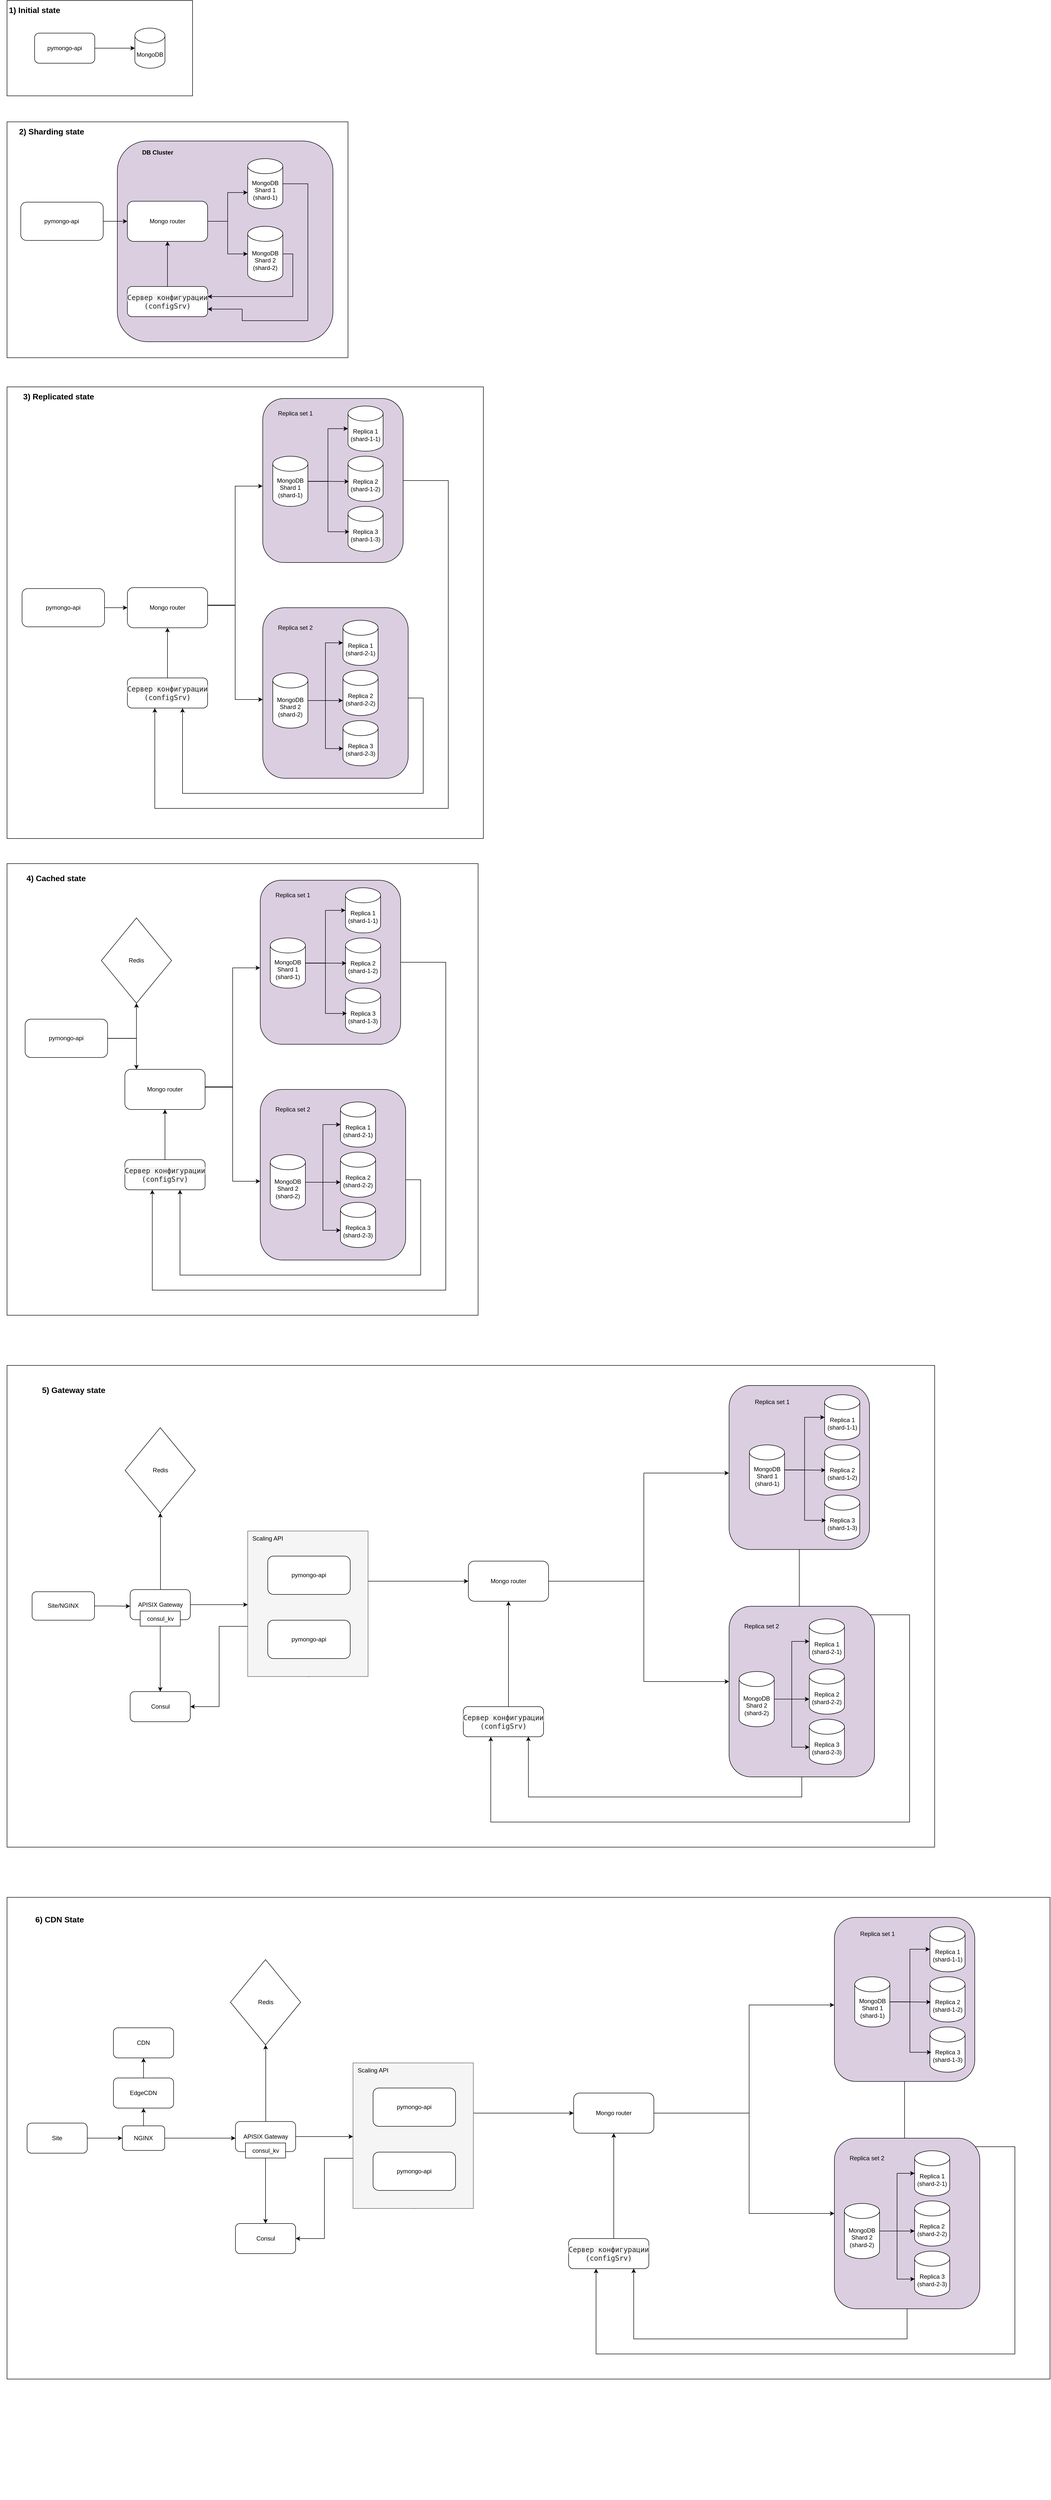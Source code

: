 <mxfile version="24.7.17">
  <diagram name="Page-1" id="-H_mtQnk-PTXWXPvYvuk">
    <mxGraphModel dx="13320" dy="5467" grid="1" gridSize="10" guides="1" tooltips="1" connect="1" arrows="1" fold="1" page="1" pageScale="1" pageWidth="6000" pageHeight="6000" math="0" shadow="0">
      <root>
        <mxCell id="0" />
        <mxCell id="1" parent="0" />
        <mxCell id="In0TQUfnQW2vXfxKNVC4-6" value="" style="rounded=0;whiteSpace=wrap;html=1;container=0;" vertex="1" parent="1">
          <mxGeometry y="770" width="950" height="900" as="geometry" />
        </mxCell>
        <mxCell id="In0TQUfnQW2vXfxKNVC4-40" value="" style="rounded=1;whiteSpace=wrap;html=1;fillColor=#DBCEE0;container=0;" vertex="1" parent="1">
          <mxGeometry x="510" y="1210" width="290" height="340" as="geometry" />
        </mxCell>
        <mxCell id="In0TQUfnQW2vXfxKNVC4-44" style="edgeStyle=orthogonalEdgeStyle;rounded=0;orthogonalLoop=1;jettySize=auto;html=1;entryX=0.342;entryY=1.002;entryDx=0;entryDy=0;entryPerimeter=0;" edge="1" parent="1" source="In0TQUfnQW2vXfxKNVC4-10" target="In0TQUfnQW2vXfxKNVC4-20">
          <mxGeometry relative="1" as="geometry">
            <Array as="points">
              <mxPoint x="880" y="957" />
              <mxPoint x="880" y="1610" />
              <mxPoint x="295" y="1610" />
            </Array>
          </mxGeometry>
        </mxCell>
        <mxCell id="In0TQUfnQW2vXfxKNVC4-10" value="" style="rounded=1;whiteSpace=wrap;html=1;fillColor=#DBCEE0;container=0;" vertex="1" parent="1">
          <mxGeometry x="510" y="793.18" width="280" height="326.82" as="geometry" />
        </mxCell>
        <mxCell id="eYM0LTBjd1gjEZdHAvqP-11" value="" style="group" parent="1" vertex="1" connectable="0">
          <mxGeometry width="370" height="190" as="geometry" />
        </mxCell>
        <mxCell id="eYM0LTBjd1gjEZdHAvqP-9" value="" style="rounded=0;whiteSpace=wrap;html=1;" parent="eYM0LTBjd1gjEZdHAvqP-11" vertex="1">
          <mxGeometry width="370" height="190" as="geometry" />
        </mxCell>
        <mxCell id="eYM0LTBjd1gjEZdHAvqP-5" value="" style="group" parent="eYM0LTBjd1gjEZdHAvqP-11" vertex="1" connectable="0">
          <mxGeometry x="55" y="55" width="260" height="80" as="geometry" />
        </mxCell>
        <mxCell id="eYM0LTBjd1gjEZdHAvqP-1" value="MongoDB" style="shape=cylinder3;whiteSpace=wrap;html=1;boundedLbl=1;backgroundOutline=1;size=15;" parent="eYM0LTBjd1gjEZdHAvqP-5" vertex="1">
          <mxGeometry x="200" width="60" height="80" as="geometry" />
        </mxCell>
        <mxCell id="eYM0LTBjd1gjEZdHAvqP-2" value="pymongo-api" style="rounded=1;whiteSpace=wrap;html=1;" parent="eYM0LTBjd1gjEZdHAvqP-5" vertex="1">
          <mxGeometry y="10" width="120" height="60" as="geometry" />
        </mxCell>
        <mxCell id="eYM0LTBjd1gjEZdHAvqP-3" style="edgeStyle=orthogonalEdgeStyle;rounded=0;orthogonalLoop=1;jettySize=auto;html=1;exitX=1;exitY=0.5;exitDx=0;exitDy=0;entryX=0;entryY=0.5;entryDx=0;entryDy=0;entryPerimeter=0;" parent="eYM0LTBjd1gjEZdHAvqP-5" source="eYM0LTBjd1gjEZdHAvqP-2" target="eYM0LTBjd1gjEZdHAvqP-1" edge="1">
          <mxGeometry relative="1" as="geometry" />
        </mxCell>
        <mxCell id="eYM0LTBjd1gjEZdHAvqP-10" value="&lt;font style=&quot;font-size: 16px;&quot;&gt;&lt;b&gt;1) Initial state&lt;/b&gt;&lt;/font&gt;&lt;div style=&quot;font-size: 16px;&quot;&gt;&lt;br&gt;&lt;/div&gt;" style="text;html=1;align=center;verticalAlign=middle;whiteSpace=wrap;rounded=0;" parent="eYM0LTBjd1gjEZdHAvqP-11" vertex="1">
          <mxGeometry y="14" width="110" height="30" as="geometry" />
        </mxCell>
        <mxCell id="In0TQUfnQW2vXfxKNVC4-5" value="" style="group" vertex="1" connectable="0" parent="1">
          <mxGeometry x="-13.708" y="241.82" width="703.708" height="470.0" as="geometry" />
        </mxCell>
        <mxCell id="eYM0LTBjd1gjEZdHAvqP-63" value="" style="rounded=0;whiteSpace=wrap;html=1;container=0;" parent="In0TQUfnQW2vXfxKNVC4-5" vertex="1">
          <mxGeometry x="13.708" width="680" height="470" as="geometry" />
        </mxCell>
        <mxCell id="eYM0LTBjd1gjEZdHAvqP-105" value="" style="group" parent="In0TQUfnQW2vXfxKNVC4-5" vertex="1" connectable="0">
          <mxGeometry x="243.708" y="38.18" width="460" height="400" as="geometry" />
        </mxCell>
        <mxCell id="eYM0LTBjd1gjEZdHAvqP-62" style="edgeStyle=orthogonalEdgeStyle;rounded=0;orthogonalLoop=1;jettySize=auto;html=1;entryX=0;entryY=0;entryDx=0;entryDy=52.5;entryPerimeter=0;exitX=1.001;exitY=0.445;exitDx=0;exitDy=0;exitPerimeter=0;" parent="eYM0LTBjd1gjEZdHAvqP-105" source="eYM0LTBjd1gjEZdHAvqP-72" target="eYM0LTBjd1gjEZdHAvqP-45" edge="1">
          <mxGeometry relative="1" as="geometry" />
        </mxCell>
        <mxCell id="eYM0LTBjd1gjEZdHAvqP-46" style="edgeStyle=orthogonalEdgeStyle;rounded=0;orthogonalLoop=1;jettySize=auto;html=1;entryX=0;entryY=0.5;entryDx=0;entryDy=0;entryPerimeter=0;exitX=0.997;exitY=0.434;exitDx=0;exitDy=0;exitPerimeter=0;" parent="eYM0LTBjd1gjEZdHAvqP-105" source="eYM0LTBjd1gjEZdHAvqP-72" target="eYM0LTBjd1gjEZdHAvqP-43" edge="1">
          <mxGeometry relative="1" as="geometry">
            <mxPoint x="130" y="190" as="sourcePoint" />
            <mxPoint x="30" y="220" as="targetPoint" />
          </mxGeometry>
        </mxCell>
        <mxCell id="eYM0LTBjd1gjEZdHAvqP-41" value="" style="rounded=1;whiteSpace=wrap;html=1;fillColor=#DBCEE0;container=0;" parent="eYM0LTBjd1gjEZdHAvqP-105" vertex="1">
          <mxGeometry x="-10" width="430" height="400" as="geometry" />
        </mxCell>
        <mxCell id="eYM0LTBjd1gjEZdHAvqP-42" value="&lt;b&gt;DB Cluster&lt;/b&gt;" style="text;html=1;align=center;verticalAlign=middle;whiteSpace=wrap;rounded=0;container=0;" parent="eYM0LTBjd1gjEZdHAvqP-105" vertex="1">
          <mxGeometry x="9.997" y="10.005" width="121.379" height="25.147" as="geometry" />
        </mxCell>
        <mxCell id="In0TQUfnQW2vXfxKNVC4-2" style="edgeStyle=orthogonalEdgeStyle;rounded=0;orthogonalLoop=1;jettySize=auto;html=1;" edge="1" parent="eYM0LTBjd1gjEZdHAvqP-105" source="eYM0LTBjd1gjEZdHAvqP-45" target="In0TQUfnQW2vXfxKNVC4-1">
          <mxGeometry relative="1" as="geometry">
            <Array as="points">
              <mxPoint x="340" y="225" />
              <mxPoint x="340" y="310" />
            </Array>
          </mxGeometry>
        </mxCell>
        <mxCell id="eYM0LTBjd1gjEZdHAvqP-45" value="MongoDB&lt;div&gt;Shard 2&lt;/div&gt;&lt;div&gt;(shard-2)&lt;/div&gt;" style="shape=cylinder3;whiteSpace=wrap;html=1;boundedLbl=1;backgroundOutline=1;size=15;container=0;" parent="eYM0LTBjd1gjEZdHAvqP-105" vertex="1">
          <mxGeometry x="250" y="170" width="70" height="110" as="geometry" />
        </mxCell>
        <mxCell id="In0TQUfnQW2vXfxKNVC4-3" style="edgeStyle=orthogonalEdgeStyle;rounded=0;orthogonalLoop=1;jettySize=auto;html=1;entryX=1;entryY=0.75;entryDx=0;entryDy=0;" edge="1" parent="eYM0LTBjd1gjEZdHAvqP-105" source="eYM0LTBjd1gjEZdHAvqP-43" target="In0TQUfnQW2vXfxKNVC4-1">
          <mxGeometry relative="1" as="geometry">
            <Array as="points">
              <mxPoint x="370" y="85" />
              <mxPoint x="370" y="358" />
              <mxPoint x="239" y="358" />
            </Array>
          </mxGeometry>
        </mxCell>
        <mxCell id="eYM0LTBjd1gjEZdHAvqP-43" value="MongoDB&lt;br&gt;Shard 1&lt;br&gt;(shard-1)" style="shape=cylinder3;whiteSpace=wrap;html=1;boundedLbl=1;backgroundOutline=1;size=15;container=0;" parent="eYM0LTBjd1gjEZdHAvqP-105" vertex="1">
          <mxGeometry x="250" y="35.15" width="70" height="100" as="geometry" />
        </mxCell>
        <mxCell id="eYM0LTBjd1gjEZdHAvqP-72" value="Mongo router" style="rounded=1;whiteSpace=wrap;html=1;container=0;" parent="eYM0LTBjd1gjEZdHAvqP-105" vertex="1">
          <mxGeometry x="10" y="120" width="160" height="80" as="geometry" />
        </mxCell>
        <mxCell id="eYM0LTBjd1gjEZdHAvqP-103" style="edgeStyle=orthogonalEdgeStyle;rounded=0;orthogonalLoop=1;jettySize=auto;html=1;entryX=0;entryY=0;entryDx=0;entryDy=67.5;entryPerimeter=0;" parent="eYM0LTBjd1gjEZdHAvqP-105" source="eYM0LTBjd1gjEZdHAvqP-72" target="eYM0LTBjd1gjEZdHAvqP-43" edge="1">
          <mxGeometry relative="1" as="geometry" />
        </mxCell>
        <mxCell id="eYM0LTBjd1gjEZdHAvqP-104" style="edgeStyle=orthogonalEdgeStyle;rounded=0;orthogonalLoop=1;jettySize=auto;html=1;entryX=0;entryY=0.5;entryDx=0;entryDy=0;entryPerimeter=0;" parent="eYM0LTBjd1gjEZdHAvqP-105" source="eYM0LTBjd1gjEZdHAvqP-72" target="eYM0LTBjd1gjEZdHAvqP-45" edge="1">
          <mxGeometry relative="1" as="geometry" />
        </mxCell>
        <mxCell id="In0TQUfnQW2vXfxKNVC4-4" style="edgeStyle=orthogonalEdgeStyle;rounded=0;orthogonalLoop=1;jettySize=auto;html=1;entryX=0.5;entryY=1;entryDx=0;entryDy=0;" edge="1" parent="eYM0LTBjd1gjEZdHAvqP-105" source="In0TQUfnQW2vXfxKNVC4-1" target="eYM0LTBjd1gjEZdHAvqP-72">
          <mxGeometry relative="1" as="geometry" />
        </mxCell>
        <mxCell id="In0TQUfnQW2vXfxKNVC4-1" value="&lt;span style=&quot;color: rgba(0, 0, 0, 0.85); font-family: Menlo, &amp;quot;Ubuntu Mono&amp;quot;, consolas, source-code-pro, monospace; font-size: 14px; text-align: start; white-space: pre; background-color: rgb(245, 245, 245);&quot;&gt;Сервер конфигурации&lt;/span&gt;&lt;div&gt;&lt;span style=&quot;color: rgba(0, 0, 0, 0.85); font-family: Menlo, &amp;quot;Ubuntu Mono&amp;quot;, consolas, source-code-pro, monospace; font-size: 14px; text-align: start; white-space: pre; background-color: rgb(245, 245, 245);&quot;&gt;(configSrv)&lt;/span&gt;&lt;/div&gt;" style="rounded=1;whiteSpace=wrap;html=1;" vertex="1" parent="eYM0LTBjd1gjEZdHAvqP-105">
          <mxGeometry x="10" y="290" width="160" height="60" as="geometry" />
        </mxCell>
        <mxCell id="eYM0LTBjd1gjEZdHAvqP-73" style="edgeStyle=orthogonalEdgeStyle;rounded=0;orthogonalLoop=1;jettySize=auto;html=1;" parent="In0TQUfnQW2vXfxKNVC4-5" source="eYM0LTBjd1gjEZdHAvqP-44" target="eYM0LTBjd1gjEZdHAvqP-72" edge="1">
          <mxGeometry relative="1" as="geometry" />
        </mxCell>
        <mxCell id="eYM0LTBjd1gjEZdHAvqP-71" value="&lt;font style=&quot;forced-color-adjust: none; font-size: 16px;&quot;&gt;&lt;b style=&quot;forced-color-adjust: none;&quot;&gt;2) Sharding state&lt;/b&gt;&lt;/font&gt;" style="text;html=1;align=center;verticalAlign=middle;whiteSpace=wrap;rounded=0;container=0;" parent="In0TQUfnQW2vXfxKNVC4-5" vertex="1">
          <mxGeometry y="0.001" width="205.556" height="38.182" as="geometry" />
        </mxCell>
        <mxCell id="eYM0LTBjd1gjEZdHAvqP-44" value="pymongo-api" style="rounded=1;whiteSpace=wrap;html=1;container=0;" parent="In0TQUfnQW2vXfxKNVC4-5" vertex="1">
          <mxGeometry x="41.116" y="159.996" width="164.444" height="76.364" as="geometry" />
        </mxCell>
        <mxCell id="In0TQUfnQW2vXfxKNVC4-21" style="edgeStyle=orthogonalEdgeStyle;rounded=0;orthogonalLoop=1;jettySize=auto;html=1;" edge="1" parent="1" source="In0TQUfnQW2vXfxKNVC4-23" target="In0TQUfnQW2vXfxKNVC4-16">
          <mxGeometry relative="1" as="geometry" />
        </mxCell>
        <mxCell id="In0TQUfnQW2vXfxKNVC4-22" value="&lt;b style=&quot;font-size: 16px;&quot;&gt;3) Replicated state&lt;/b&gt;" style="text;html=1;align=center;verticalAlign=middle;whiteSpace=wrap;rounded=0;container=0;" vertex="1" parent="1">
          <mxGeometry x="0.002" y="770.001" width="205.556" height="38.182" as="geometry" />
        </mxCell>
        <mxCell id="In0TQUfnQW2vXfxKNVC4-23" value="pymongo-api" style="rounded=1;whiteSpace=wrap;html=1;container=0;" vertex="1" parent="1">
          <mxGeometry x="29.997" y="1171.816" width="164.444" height="76.364" as="geometry" />
        </mxCell>
        <mxCell id="In0TQUfnQW2vXfxKNVC4-25" value="Replica 1&lt;div&gt;(shard-1-1)&lt;/div&gt;" style="shape=cylinder3;whiteSpace=wrap;html=1;boundedLbl=1;backgroundOutline=1;size=15;" vertex="1" parent="1">
          <mxGeometry x="680" y="808.18" width="70" height="90" as="geometry" />
        </mxCell>
        <mxCell id="In0TQUfnQW2vXfxKNVC4-26" value="Replica 2&lt;div&gt;(shard-1-2)&lt;/div&gt;" style="shape=cylinder3;whiteSpace=wrap;html=1;boundedLbl=1;backgroundOutline=1;size=15;" vertex="1" parent="1">
          <mxGeometry x="680" y="908.18" width="70" height="90" as="geometry" />
        </mxCell>
        <mxCell id="In0TQUfnQW2vXfxKNVC4-27" value="Replica 3&lt;div&gt;(shard-1-3)&lt;/div&gt;" style="shape=cylinder3;whiteSpace=wrap;html=1;boundedLbl=1;backgroundOutline=1;size=15;" vertex="1" parent="1">
          <mxGeometry x="680" y="1008.18" width="70" height="90" as="geometry" />
        </mxCell>
        <mxCell id="In0TQUfnQW2vXfxKNVC4-8" style="edgeStyle=orthogonalEdgeStyle;rounded=0;orthogonalLoop=1;jettySize=auto;html=1;exitX=1.001;exitY=0.445;exitDx=0;exitDy=0;exitPerimeter=0;" edge="1" parent="1" target="In0TQUfnQW2vXfxKNVC4-40">
          <mxGeometry relative="1" as="geometry">
            <mxPoint x="395.16" y="1205.6" as="sourcePoint" />
            <mxPoint x="505" y="1393" as="targetPoint" />
            <Array as="points">
              <mxPoint x="455" y="1206" />
              <mxPoint x="455" y="1393" />
            </Array>
          </mxGeometry>
        </mxCell>
        <mxCell id="In0TQUfnQW2vXfxKNVC4-9" style="edgeStyle=orthogonalEdgeStyle;rounded=0;orthogonalLoop=1;jettySize=auto;html=1;exitX=0.997;exitY=0.434;exitDx=0;exitDy=0;exitPerimeter=0;entryX=-0.001;entryY=0.534;entryDx=0;entryDy=0;entryPerimeter=0;" edge="1" parent="1" source="In0TQUfnQW2vXfxKNVC4-16" target="In0TQUfnQW2vXfxKNVC4-10">
          <mxGeometry relative="1" as="geometry">
            <mxPoint x="373.71" y="998.18" as="sourcePoint" />
            <mxPoint x="510" y="958" as="targetPoint" />
            <Array as="points" />
          </mxGeometry>
        </mxCell>
        <mxCell id="In0TQUfnQW2vXfxKNVC4-13" value="MongoDB&lt;div&gt;Shard 2&lt;/div&gt;&lt;div&gt;(shard-2)&lt;/div&gt;" style="shape=cylinder3;whiteSpace=wrap;html=1;boundedLbl=1;backgroundOutline=1;size=15;container=0;" vertex="1" parent="1">
          <mxGeometry x="530" y="1340" width="70" height="110" as="geometry" />
        </mxCell>
        <mxCell id="In0TQUfnQW2vXfxKNVC4-15" value="MongoDB&lt;br&gt;Shard 1&lt;br&gt;(shard-1)" style="shape=cylinder3;whiteSpace=wrap;html=1;boundedLbl=1;backgroundOutline=1;size=15;container=0;" vertex="1" parent="1">
          <mxGeometry x="530" y="908.18" width="70" height="100" as="geometry" />
        </mxCell>
        <mxCell id="In0TQUfnQW2vXfxKNVC4-16" value="Mongo router" style="rounded=1;whiteSpace=wrap;html=1;container=0;" vertex="1" parent="1">
          <mxGeometry x="240" y="1170" width="160" height="80" as="geometry" />
        </mxCell>
        <mxCell id="In0TQUfnQW2vXfxKNVC4-19" style="edgeStyle=orthogonalEdgeStyle;rounded=0;orthogonalLoop=1;jettySize=auto;html=1;entryX=0.5;entryY=1;entryDx=0;entryDy=0;" edge="1" parent="1" source="In0TQUfnQW2vXfxKNVC4-20" target="In0TQUfnQW2vXfxKNVC4-16">
          <mxGeometry relative="1" as="geometry" />
        </mxCell>
        <mxCell id="In0TQUfnQW2vXfxKNVC4-20" value="&lt;span style=&quot;color: rgba(0, 0, 0, 0.85); font-family: Menlo, &amp;quot;Ubuntu Mono&amp;quot;, consolas, source-code-pro, monospace; font-size: 14px; text-align: start; white-space: pre; background-color: rgb(245, 245, 245);&quot;&gt;Сервер конфигурации&lt;/span&gt;&lt;div&gt;&lt;span style=&quot;color: rgba(0, 0, 0, 0.85); font-family: Menlo, &amp;quot;Ubuntu Mono&amp;quot;, consolas, source-code-pro, monospace; font-size: 14px; text-align: start; white-space: pre; background-color: rgb(245, 245, 245);&quot;&gt;(configSrv)&lt;/span&gt;&lt;/div&gt;" style="rounded=1;whiteSpace=wrap;html=1;" vertex="1" parent="1">
          <mxGeometry x="240" y="1350.0" width="160" height="60" as="geometry" />
        </mxCell>
        <mxCell id="In0TQUfnQW2vXfxKNVC4-31" value="Replica 1&lt;br&gt;(shard-2-1)" style="shape=cylinder3;whiteSpace=wrap;html=1;boundedLbl=1;backgroundOutline=1;size=15;" vertex="1" parent="1">
          <mxGeometry x="670" y="1235" width="70" height="90" as="geometry" />
        </mxCell>
        <mxCell id="In0TQUfnQW2vXfxKNVC4-32" value="Replica 2&lt;div&gt;(shard-2-2)&lt;/div&gt;" style="shape=cylinder3;whiteSpace=wrap;html=1;boundedLbl=1;backgroundOutline=1;size=15;" vertex="1" parent="1">
          <mxGeometry x="670" y="1335" width="70" height="90" as="geometry" />
        </mxCell>
        <mxCell id="In0TQUfnQW2vXfxKNVC4-33" value="Replica 3&lt;div&gt;(shard-2-3)&lt;/div&gt;" style="shape=cylinder3;whiteSpace=wrap;html=1;boundedLbl=1;backgroundOutline=1;size=15;" vertex="1" parent="1">
          <mxGeometry x="670" y="1435" width="70" height="90" as="geometry" />
        </mxCell>
        <mxCell id="In0TQUfnQW2vXfxKNVC4-34" style="edgeStyle=orthogonalEdgeStyle;rounded=0;orthogonalLoop=1;jettySize=auto;html=1;entryX=0.025;entryY=0.56;entryDx=0;entryDy=0;entryPerimeter=0;" edge="1" parent="1" source="In0TQUfnQW2vXfxKNVC4-15" target="In0TQUfnQW2vXfxKNVC4-26">
          <mxGeometry relative="1" as="geometry" />
        </mxCell>
        <mxCell id="In0TQUfnQW2vXfxKNVC4-35" style="edgeStyle=orthogonalEdgeStyle;rounded=0;orthogonalLoop=1;jettySize=auto;html=1;entryX=0;entryY=0.5;entryDx=0;entryDy=0;entryPerimeter=0;strokeColor=default;shadow=0;" edge="1" parent="1" source="In0TQUfnQW2vXfxKNVC4-15" target="In0TQUfnQW2vXfxKNVC4-25">
          <mxGeometry relative="1" as="geometry" />
        </mxCell>
        <mxCell id="In0TQUfnQW2vXfxKNVC4-36" style="edgeStyle=orthogonalEdgeStyle;rounded=0;orthogonalLoop=1;jettySize=auto;html=1;entryX=0.039;entryY=0.56;entryDx=0;entryDy=0;entryPerimeter=0;" edge="1" parent="1" source="In0TQUfnQW2vXfxKNVC4-15" target="In0TQUfnQW2vXfxKNVC4-27">
          <mxGeometry relative="1" as="geometry" />
        </mxCell>
        <mxCell id="In0TQUfnQW2vXfxKNVC4-37" style="edgeStyle=orthogonalEdgeStyle;rounded=0;orthogonalLoop=1;jettySize=auto;html=1;entryX=0;entryY=0.5;entryDx=0;entryDy=0;entryPerimeter=0;" edge="1" parent="1" source="In0TQUfnQW2vXfxKNVC4-13" target="In0TQUfnQW2vXfxKNVC4-31">
          <mxGeometry relative="1" as="geometry" />
        </mxCell>
        <mxCell id="In0TQUfnQW2vXfxKNVC4-38" style="edgeStyle=orthogonalEdgeStyle;rounded=0;orthogonalLoop=1;jettySize=auto;html=1;entryX=0;entryY=0;entryDx=0;entryDy=60;entryPerimeter=0;" edge="1" parent="1" source="In0TQUfnQW2vXfxKNVC4-13" target="In0TQUfnQW2vXfxKNVC4-32">
          <mxGeometry relative="1" as="geometry" />
        </mxCell>
        <mxCell id="In0TQUfnQW2vXfxKNVC4-39" style="edgeStyle=orthogonalEdgeStyle;rounded=0;orthogonalLoop=1;jettySize=auto;html=1;entryX=0.005;entryY=0.619;entryDx=0;entryDy=0;entryPerimeter=0;" edge="1" parent="1" source="In0TQUfnQW2vXfxKNVC4-13" target="In0TQUfnQW2vXfxKNVC4-33">
          <mxGeometry relative="1" as="geometry" />
        </mxCell>
        <mxCell id="In0TQUfnQW2vXfxKNVC4-42" value="Replica set 1" style="text;html=1;align=center;verticalAlign=middle;whiteSpace=wrap;rounded=0;" vertex="1" parent="1">
          <mxGeometry x="530" y="808.18" width="90" height="30" as="geometry" />
        </mxCell>
        <mxCell id="In0TQUfnQW2vXfxKNVC4-43" value="Replica set 2" style="text;html=1;align=center;verticalAlign=middle;whiteSpace=wrap;rounded=0;" vertex="1" parent="1">
          <mxGeometry x="530" y="1235" width="90" height="30" as="geometry" />
        </mxCell>
        <mxCell id="In0TQUfnQW2vXfxKNVC4-45" style="edgeStyle=orthogonalEdgeStyle;rounded=0;orthogonalLoop=1;jettySize=auto;html=1;" edge="1" parent="1" source="In0TQUfnQW2vXfxKNVC4-40">
          <mxGeometry relative="1" as="geometry">
            <mxPoint x="350" y="1410" as="targetPoint" />
            <Array as="points">
              <mxPoint x="830" y="1390" />
              <mxPoint x="830" y="1580" />
              <mxPoint x="350" y="1580" />
              <mxPoint x="350" y="1410" />
            </Array>
          </mxGeometry>
        </mxCell>
        <mxCell id="In0TQUfnQW2vXfxKNVC4-108" value="" style="group" vertex="1" connectable="0" parent="1">
          <mxGeometry x="-5" y="1730" width="938.15" height="900" as="geometry" />
        </mxCell>
        <mxCell id="In0TQUfnQW2vXfxKNVC4-46" value="" style="rounded=0;whiteSpace=wrap;html=1;container=0;" vertex="1" parent="In0TQUfnQW2vXfxKNVC4-108">
          <mxGeometry x="4.998" y="-10" width="939.44" height="900" as="geometry" />
        </mxCell>
        <mxCell id="In0TQUfnQW2vXfxKNVC4-47" value="" style="rounded=1;whiteSpace=wrap;html=1;fillColor=#DBCEE0;container=0;" vertex="1" parent="In0TQUfnQW2vXfxKNVC4-108">
          <mxGeometry x="509.998" y="440" width="290" height="340" as="geometry" />
        </mxCell>
        <mxCell id="In0TQUfnQW2vXfxKNVC4-48" style="edgeStyle=orthogonalEdgeStyle;rounded=0;orthogonalLoop=1;jettySize=auto;html=1;entryX=0.342;entryY=1.002;entryDx=0;entryDy=0;entryPerimeter=0;" edge="1" parent="In0TQUfnQW2vXfxKNVC4-108" source="In0TQUfnQW2vXfxKNVC4-49" target="In0TQUfnQW2vXfxKNVC4-62">
          <mxGeometry relative="1" as="geometry">
            <Array as="points">
              <mxPoint x="879.998" y="187" />
              <mxPoint x="879.998" y="840" />
              <mxPoint x="294.998" y="840" />
            </Array>
          </mxGeometry>
        </mxCell>
        <mxCell id="In0TQUfnQW2vXfxKNVC4-49" value="" style="rounded=1;whiteSpace=wrap;html=1;fillColor=#DBCEE0;container=0;" vertex="1" parent="In0TQUfnQW2vXfxKNVC4-108">
          <mxGeometry x="509.998" y="23.18" width="280" height="326.82" as="geometry" />
        </mxCell>
        <mxCell id="In0TQUfnQW2vXfxKNVC4-50" style="edgeStyle=orthogonalEdgeStyle;rounded=0;orthogonalLoop=1;jettySize=auto;html=1;" edge="1" parent="In0TQUfnQW2vXfxKNVC4-108" source="In0TQUfnQW2vXfxKNVC4-52" target="In0TQUfnQW2vXfxKNVC4-60">
          <mxGeometry relative="1" as="geometry">
            <Array as="points">
              <mxPoint x="263.148" y="338" />
            </Array>
          </mxGeometry>
        </mxCell>
        <mxCell id="In0TQUfnQW2vXfxKNVC4-51" value="&lt;b style=&quot;font-size: 16px;&quot;&gt;4) Cached state&lt;/b&gt;" style="text;html=1;align=center;verticalAlign=middle;whiteSpace=wrap;rounded=0;container=0;" vertex="1" parent="In0TQUfnQW2vXfxKNVC4-108">
          <mxGeometry y="0.001" width="205.556" height="38.182" as="geometry" />
        </mxCell>
        <mxCell id="In0TQUfnQW2vXfxKNVC4-76" style="edgeStyle=orthogonalEdgeStyle;rounded=0;orthogonalLoop=1;jettySize=auto;html=1;entryX=0.5;entryY=1;entryDx=0;entryDy=0;" edge="1" parent="In0TQUfnQW2vXfxKNVC4-108" source="In0TQUfnQW2vXfxKNVC4-52" target="In0TQUfnQW2vXfxKNVC4-75">
          <mxGeometry relative="1" as="geometry">
            <Array as="points">
              <mxPoint x="263.148" y="338" />
            </Array>
          </mxGeometry>
        </mxCell>
        <mxCell id="In0TQUfnQW2vXfxKNVC4-52" value="pymongo-api" style="rounded=1;whiteSpace=wrap;html=1;container=0;" vertex="1" parent="In0TQUfnQW2vXfxKNVC4-108">
          <mxGeometry x="41.116" y="299.996" width="164.444" height="76.364" as="geometry" />
        </mxCell>
        <mxCell id="In0TQUfnQW2vXfxKNVC4-53" value="Replica 1&lt;div&gt;(shard-1-1)&lt;/div&gt;" style="shape=cylinder3;whiteSpace=wrap;html=1;boundedLbl=1;backgroundOutline=1;size=15;" vertex="1" parent="In0TQUfnQW2vXfxKNVC4-108">
          <mxGeometry x="679.998" y="38.18" width="70" height="90" as="geometry" />
        </mxCell>
        <mxCell id="In0TQUfnQW2vXfxKNVC4-54" value="Replica 2&lt;div&gt;(shard-1-2)&lt;/div&gt;" style="shape=cylinder3;whiteSpace=wrap;html=1;boundedLbl=1;backgroundOutline=1;size=15;" vertex="1" parent="In0TQUfnQW2vXfxKNVC4-108">
          <mxGeometry x="679.998" y="138.18" width="70" height="90" as="geometry" />
        </mxCell>
        <mxCell id="In0TQUfnQW2vXfxKNVC4-55" value="Replica 3&lt;div&gt;(shard-1-3)&lt;/div&gt;" style="shape=cylinder3;whiteSpace=wrap;html=1;boundedLbl=1;backgroundOutline=1;size=15;" vertex="1" parent="In0TQUfnQW2vXfxKNVC4-108">
          <mxGeometry x="679.998" y="238.18" width="70" height="90" as="geometry" />
        </mxCell>
        <mxCell id="In0TQUfnQW2vXfxKNVC4-56" style="edgeStyle=orthogonalEdgeStyle;rounded=0;orthogonalLoop=1;jettySize=auto;html=1;exitX=1.001;exitY=0.445;exitDx=0;exitDy=0;exitPerimeter=0;" edge="1" parent="In0TQUfnQW2vXfxKNVC4-108" target="In0TQUfnQW2vXfxKNVC4-47">
          <mxGeometry relative="1" as="geometry">
            <mxPoint x="395.158" y="435.6" as="sourcePoint" />
            <mxPoint x="504.998" y="623" as="targetPoint" />
            <Array as="points">
              <mxPoint x="454.998" y="436" />
              <mxPoint x="454.998" y="623" />
            </Array>
          </mxGeometry>
        </mxCell>
        <mxCell id="In0TQUfnQW2vXfxKNVC4-57" style="edgeStyle=orthogonalEdgeStyle;rounded=0;orthogonalLoop=1;jettySize=auto;html=1;exitX=0.997;exitY=0.434;exitDx=0;exitDy=0;exitPerimeter=0;entryX=-0.001;entryY=0.534;entryDx=0;entryDy=0;entryPerimeter=0;" edge="1" parent="In0TQUfnQW2vXfxKNVC4-108" source="In0TQUfnQW2vXfxKNVC4-60" target="In0TQUfnQW2vXfxKNVC4-49">
          <mxGeometry relative="1" as="geometry">
            <mxPoint x="373.708" y="228.18" as="sourcePoint" />
            <mxPoint x="509.998" y="188" as="targetPoint" />
            <Array as="points" />
          </mxGeometry>
        </mxCell>
        <mxCell id="In0TQUfnQW2vXfxKNVC4-58" value="MongoDB&lt;div&gt;Shard 2&lt;/div&gt;&lt;div&gt;(shard-2)&lt;/div&gt;" style="shape=cylinder3;whiteSpace=wrap;html=1;boundedLbl=1;backgroundOutline=1;size=15;container=0;" vertex="1" parent="In0TQUfnQW2vXfxKNVC4-108">
          <mxGeometry x="529.998" y="570" width="70" height="110" as="geometry" />
        </mxCell>
        <mxCell id="In0TQUfnQW2vXfxKNVC4-59" value="MongoDB&lt;br&gt;Shard 1&lt;br&gt;(shard-1)" style="shape=cylinder3;whiteSpace=wrap;html=1;boundedLbl=1;backgroundOutline=1;size=15;container=0;" vertex="1" parent="In0TQUfnQW2vXfxKNVC4-108">
          <mxGeometry x="529.998" y="138.18" width="70" height="100" as="geometry" />
        </mxCell>
        <mxCell id="In0TQUfnQW2vXfxKNVC4-60" value="Mongo router" style="rounded=1;whiteSpace=wrap;html=1;container=0;" vertex="1" parent="In0TQUfnQW2vXfxKNVC4-108">
          <mxGeometry x="239.998" y="400" width="160" height="80" as="geometry" />
        </mxCell>
        <mxCell id="In0TQUfnQW2vXfxKNVC4-61" style="edgeStyle=orthogonalEdgeStyle;rounded=0;orthogonalLoop=1;jettySize=auto;html=1;entryX=0.5;entryY=1;entryDx=0;entryDy=0;" edge="1" parent="In0TQUfnQW2vXfxKNVC4-108" source="In0TQUfnQW2vXfxKNVC4-62" target="In0TQUfnQW2vXfxKNVC4-60">
          <mxGeometry relative="1" as="geometry" />
        </mxCell>
        <mxCell id="In0TQUfnQW2vXfxKNVC4-62" value="&lt;span style=&quot;color: rgba(0, 0, 0, 0.85); font-family: Menlo, &amp;quot;Ubuntu Mono&amp;quot;, consolas, source-code-pro, monospace; font-size: 14px; text-align: start; white-space: pre; background-color: rgb(245, 245, 245);&quot;&gt;Сервер конфигурации&lt;/span&gt;&lt;div&gt;&lt;span style=&quot;color: rgba(0, 0, 0, 0.85); font-family: Menlo, &amp;quot;Ubuntu Mono&amp;quot;, consolas, source-code-pro, monospace; font-size: 14px; text-align: start; white-space: pre; background-color: rgb(245, 245, 245);&quot;&gt;(configSrv)&lt;/span&gt;&lt;/div&gt;" style="rounded=1;whiteSpace=wrap;html=1;" vertex="1" parent="In0TQUfnQW2vXfxKNVC4-108">
          <mxGeometry x="239.998" y="580" width="160" height="60" as="geometry" />
        </mxCell>
        <mxCell id="In0TQUfnQW2vXfxKNVC4-63" value="Replica 1&lt;br&gt;(shard-2-1)" style="shape=cylinder3;whiteSpace=wrap;html=1;boundedLbl=1;backgroundOutline=1;size=15;" vertex="1" parent="In0TQUfnQW2vXfxKNVC4-108">
          <mxGeometry x="669.998" y="465" width="70" height="90" as="geometry" />
        </mxCell>
        <mxCell id="In0TQUfnQW2vXfxKNVC4-64" value="Replica 2&lt;div&gt;(shard-2-2)&lt;/div&gt;" style="shape=cylinder3;whiteSpace=wrap;html=1;boundedLbl=1;backgroundOutline=1;size=15;" vertex="1" parent="In0TQUfnQW2vXfxKNVC4-108">
          <mxGeometry x="669.998" y="565" width="70" height="90" as="geometry" />
        </mxCell>
        <mxCell id="In0TQUfnQW2vXfxKNVC4-65" value="Replica 3&lt;div&gt;(shard-2-3)&lt;/div&gt;" style="shape=cylinder3;whiteSpace=wrap;html=1;boundedLbl=1;backgroundOutline=1;size=15;" vertex="1" parent="In0TQUfnQW2vXfxKNVC4-108">
          <mxGeometry x="669.998" y="665" width="70" height="90" as="geometry" />
        </mxCell>
        <mxCell id="In0TQUfnQW2vXfxKNVC4-66" style="edgeStyle=orthogonalEdgeStyle;rounded=0;orthogonalLoop=1;jettySize=auto;html=1;entryX=0.025;entryY=0.56;entryDx=0;entryDy=0;entryPerimeter=0;" edge="1" parent="In0TQUfnQW2vXfxKNVC4-108" source="In0TQUfnQW2vXfxKNVC4-59" target="In0TQUfnQW2vXfxKNVC4-54">
          <mxGeometry relative="1" as="geometry" />
        </mxCell>
        <mxCell id="In0TQUfnQW2vXfxKNVC4-67" style="edgeStyle=orthogonalEdgeStyle;rounded=0;orthogonalLoop=1;jettySize=auto;html=1;entryX=0;entryY=0.5;entryDx=0;entryDy=0;entryPerimeter=0;strokeColor=default;shadow=0;" edge="1" parent="In0TQUfnQW2vXfxKNVC4-108" source="In0TQUfnQW2vXfxKNVC4-59" target="In0TQUfnQW2vXfxKNVC4-53">
          <mxGeometry relative="1" as="geometry" />
        </mxCell>
        <mxCell id="In0TQUfnQW2vXfxKNVC4-68" style="edgeStyle=orthogonalEdgeStyle;rounded=0;orthogonalLoop=1;jettySize=auto;html=1;entryX=0.039;entryY=0.56;entryDx=0;entryDy=0;entryPerimeter=0;" edge="1" parent="In0TQUfnQW2vXfxKNVC4-108" source="In0TQUfnQW2vXfxKNVC4-59" target="In0TQUfnQW2vXfxKNVC4-55">
          <mxGeometry relative="1" as="geometry" />
        </mxCell>
        <mxCell id="In0TQUfnQW2vXfxKNVC4-69" style="edgeStyle=orthogonalEdgeStyle;rounded=0;orthogonalLoop=1;jettySize=auto;html=1;entryX=0;entryY=0.5;entryDx=0;entryDy=0;entryPerimeter=0;" edge="1" parent="In0TQUfnQW2vXfxKNVC4-108" source="In0TQUfnQW2vXfxKNVC4-58" target="In0TQUfnQW2vXfxKNVC4-63">
          <mxGeometry relative="1" as="geometry" />
        </mxCell>
        <mxCell id="In0TQUfnQW2vXfxKNVC4-70" style="edgeStyle=orthogonalEdgeStyle;rounded=0;orthogonalLoop=1;jettySize=auto;html=1;entryX=0;entryY=0;entryDx=0;entryDy=60;entryPerimeter=0;" edge="1" parent="In0TQUfnQW2vXfxKNVC4-108" source="In0TQUfnQW2vXfxKNVC4-58" target="In0TQUfnQW2vXfxKNVC4-64">
          <mxGeometry relative="1" as="geometry" />
        </mxCell>
        <mxCell id="In0TQUfnQW2vXfxKNVC4-71" style="edgeStyle=orthogonalEdgeStyle;rounded=0;orthogonalLoop=1;jettySize=auto;html=1;entryX=0.005;entryY=0.619;entryDx=0;entryDy=0;entryPerimeter=0;" edge="1" parent="In0TQUfnQW2vXfxKNVC4-108" source="In0TQUfnQW2vXfxKNVC4-58" target="In0TQUfnQW2vXfxKNVC4-65">
          <mxGeometry relative="1" as="geometry" />
        </mxCell>
        <mxCell id="In0TQUfnQW2vXfxKNVC4-72" value="Replica set 1" style="text;html=1;align=center;verticalAlign=middle;whiteSpace=wrap;rounded=0;" vertex="1" parent="In0TQUfnQW2vXfxKNVC4-108">
          <mxGeometry x="529.998" y="38.18" width="90" height="30" as="geometry" />
        </mxCell>
        <mxCell id="In0TQUfnQW2vXfxKNVC4-73" value="Replica set 2" style="text;html=1;align=center;verticalAlign=middle;whiteSpace=wrap;rounded=0;" vertex="1" parent="In0TQUfnQW2vXfxKNVC4-108">
          <mxGeometry x="529.998" y="465" width="90" height="30" as="geometry" />
        </mxCell>
        <mxCell id="In0TQUfnQW2vXfxKNVC4-74" style="edgeStyle=orthogonalEdgeStyle;rounded=0;orthogonalLoop=1;jettySize=auto;html=1;" edge="1" parent="In0TQUfnQW2vXfxKNVC4-108" source="In0TQUfnQW2vXfxKNVC4-47">
          <mxGeometry relative="1" as="geometry">
            <mxPoint x="349.998" y="640" as="targetPoint" />
            <Array as="points">
              <mxPoint x="829.998" y="620" />
              <mxPoint x="829.998" y="810" />
              <mxPoint x="349.998" y="810" />
              <mxPoint x="349.998" y="640" />
            </Array>
          </mxGeometry>
        </mxCell>
        <mxCell id="In0TQUfnQW2vXfxKNVC4-75" value="Redis" style="rhombus;whiteSpace=wrap;html=1;container=0;" vertex="1" parent="In0TQUfnQW2vXfxKNVC4-108">
          <mxGeometry x="193.148" y="98.18" width="140" height="170" as="geometry" />
        </mxCell>
        <mxCell id="In0TQUfnQW2vXfxKNVC4-221" value="" style="group" vertex="1" connectable="0" parent="1">
          <mxGeometry y="3780" width="2080" height="1200" as="geometry" />
        </mxCell>
        <mxCell id="In0TQUfnQW2vXfxKNVC4-167" value="" style="rounded=0;whiteSpace=wrap;html=1;container=0;" vertex="1" parent="In0TQUfnQW2vXfxKNVC4-221">
          <mxGeometry width="2080" height="960" as="geometry" />
        </mxCell>
        <mxCell id="In0TQUfnQW2vXfxKNVC4-168" style="edgeStyle=orthogonalEdgeStyle;rounded=0;orthogonalLoop=1;jettySize=auto;html=1;entryX=0.342;entryY=1.002;entryDx=0;entryDy=0;entryPerimeter=0;" edge="1" parent="In0TQUfnQW2vXfxKNVC4-221" source="In0TQUfnQW2vXfxKNVC4-187" target="In0TQUfnQW2vXfxKNVC4-178">
          <mxGeometry relative="1" as="geometry">
            <Array as="points">
              <mxPoint x="1790" y="497" />
              <mxPoint x="2010" y="497" />
              <mxPoint x="2010" y="910" />
              <mxPoint x="1175" y="910" />
            </Array>
          </mxGeometry>
        </mxCell>
        <mxCell id="In0TQUfnQW2vXfxKNVC4-169" style="edgeStyle=orthogonalEdgeStyle;rounded=0;orthogonalLoop=1;jettySize=auto;html=1;entryX=0;entryY=0.551;entryDx=0;entryDy=0;entryPerimeter=0;" edge="1" parent="In0TQUfnQW2vXfxKNVC4-221" source="In0TQUfnQW2vXfxKNVC4-172" target="In0TQUfnQW2vXfxKNVC4-182">
          <mxGeometry relative="1" as="geometry">
            <Array as="points" />
          </mxGeometry>
        </mxCell>
        <mxCell id="In0TQUfnQW2vXfxKNVC4-171" style="edgeStyle=orthogonalEdgeStyle;rounded=0;orthogonalLoop=1;jettySize=auto;html=1;entryX=0.5;entryY=1;entryDx=0;entryDy=0;exitX=1;exitY=0.5;exitDx=0;exitDy=0;entryPerimeter=0;" edge="1" parent="In0TQUfnQW2vXfxKNVC4-221" source="In0TQUfnQW2vXfxKNVC4-182" target="In0TQUfnQW2vXfxKNVC4-180">
          <mxGeometry relative="1" as="geometry">
            <Array as="points">
              <mxPoint x="516" y="477" />
              <mxPoint x="516" y="310" />
              <mxPoint x="516" y="310" />
            </Array>
          </mxGeometry>
        </mxCell>
        <mxCell id="In0TQUfnQW2vXfxKNVC4-218" value="" style="edgeStyle=orthogonalEdgeStyle;rounded=0;orthogonalLoop=1;jettySize=auto;html=1;" edge="1" parent="In0TQUfnQW2vXfxKNVC4-221" source="In0TQUfnQW2vXfxKNVC4-172" target="In0TQUfnQW2vXfxKNVC4-214">
          <mxGeometry relative="1" as="geometry" />
        </mxCell>
        <mxCell id="In0TQUfnQW2vXfxKNVC4-172" value="&lt;div&gt;&lt;span style=&quot;background-color: initial;&quot;&gt;NGINX&lt;/span&gt;&lt;br&gt;&lt;/div&gt;" style="rounded=1;whiteSpace=wrap;html=1;container=0;" vertex="1" parent="In0TQUfnQW2vXfxKNVC4-221">
          <mxGeometry x="230" y="455.36" width="84.44" height="49.01" as="geometry" />
        </mxCell>
        <mxCell id="In0TQUfnQW2vXfxKNVC4-173" style="edgeStyle=orthogonalEdgeStyle;rounded=0;orthogonalLoop=1;jettySize=auto;html=1;exitX=1;exitY=0.5;exitDx=0;exitDy=0;" edge="1" parent="In0TQUfnQW2vXfxKNVC4-221" source="In0TQUfnQW2vXfxKNVC4-175" target="In0TQUfnQW2vXfxKNVC4-197">
          <mxGeometry relative="1" as="geometry">
            <mxPoint x="675.72" y="745.6" as="sourcePoint" />
            <mxPoint x="785.56" y="933" as="targetPoint" />
            <Array as="points">
              <mxPoint x="1480" y="430" />
              <mxPoint x="1480" y="630" />
            </Array>
          </mxGeometry>
        </mxCell>
        <mxCell id="In0TQUfnQW2vXfxKNVC4-174" style="edgeStyle=orthogonalEdgeStyle;rounded=0;orthogonalLoop=1;jettySize=auto;html=1;exitX=0.997;exitY=0.434;exitDx=0;exitDy=0;exitPerimeter=0;entryX=-0.001;entryY=0.534;entryDx=0;entryDy=0;entryPerimeter=0;" edge="1" parent="In0TQUfnQW2vXfxKNVC4-221" source="In0TQUfnQW2vXfxKNVC4-175" target="In0TQUfnQW2vXfxKNVC4-187">
          <mxGeometry relative="1" as="geometry">
            <mxPoint x="654.27" y="538.18" as="sourcePoint" />
            <mxPoint x="790.56" y="498" as="targetPoint" />
            <Array as="points">
              <mxPoint x="1290" y="430" />
              <mxPoint x="1480" y="430" />
              <mxPoint x="1480" y="215" />
            </Array>
          </mxGeometry>
        </mxCell>
        <mxCell id="In0TQUfnQW2vXfxKNVC4-175" value="Mongo router" style="rounded=1;whiteSpace=wrap;html=1;container=0;" vertex="1" parent="In0TQUfnQW2vXfxKNVC4-221">
          <mxGeometry x="1130" y="390" width="160" height="80" as="geometry" />
        </mxCell>
        <mxCell id="In0TQUfnQW2vXfxKNVC4-176" style="edgeStyle=orthogonalEdgeStyle;rounded=0;orthogonalLoop=1;jettySize=auto;html=1;entryX=0.5;entryY=1;entryDx=0;entryDy=0;" edge="1" parent="In0TQUfnQW2vXfxKNVC4-221" source="In0TQUfnQW2vXfxKNVC4-178" target="In0TQUfnQW2vXfxKNVC4-175">
          <mxGeometry relative="1" as="geometry">
            <mxPoint x="1210" y="480" as="targetPoint" />
            <Array as="points">
              <mxPoint x="1210" y="490" />
              <mxPoint x="1210" y="490" />
            </Array>
          </mxGeometry>
        </mxCell>
        <mxCell id="In0TQUfnQW2vXfxKNVC4-177" style="edgeStyle=orthogonalEdgeStyle;rounded=0;orthogonalLoop=1;jettySize=auto;html=1;entryX=1;entryY=0.5;entryDx=0;entryDy=0;exitX=0;exitY=0.655;exitDx=0;exitDy=0;exitPerimeter=0;" edge="1" parent="In0TQUfnQW2vXfxKNVC4-221" source="In0TQUfnQW2vXfxKNVC4-208" target="In0TQUfnQW2vXfxKNVC4-185">
          <mxGeometry relative="1" as="geometry">
            <mxPoint x="680" y="520" as="sourcePoint" />
            <Array as="points">
              <mxPoint x="633" y="520" />
              <mxPoint x="633" y="680" />
            </Array>
          </mxGeometry>
        </mxCell>
        <mxCell id="In0TQUfnQW2vXfxKNVC4-178" value="&lt;span style=&quot;color: rgba(0, 0, 0, 0.85); font-family: Menlo, &amp;quot;Ubuntu Mono&amp;quot;, consolas, source-code-pro, monospace; font-size: 14px; text-align: start; white-space: pre; background-color: rgb(245, 245, 245);&quot;&gt;Сервер конфигурации&lt;/span&gt;&lt;div&gt;&lt;span style=&quot;color: rgba(0, 0, 0, 0.85); font-family: Menlo, &amp;quot;Ubuntu Mono&amp;quot;, consolas, source-code-pro, monospace; font-size: 14px; text-align: start; white-space: pre; background-color: rgb(245, 245, 245);&quot;&gt;(configSrv)&lt;/span&gt;&lt;/div&gt;" style="rounded=1;whiteSpace=wrap;html=1;" vertex="1" parent="In0TQUfnQW2vXfxKNVC4-221">
          <mxGeometry x="1120" y="680" width="160" height="60" as="geometry" />
        </mxCell>
        <mxCell id="In0TQUfnQW2vXfxKNVC4-179" style="edgeStyle=orthogonalEdgeStyle;rounded=0;orthogonalLoop=1;jettySize=auto;html=1;entryX=0.811;entryY=0.995;entryDx=0;entryDy=0;entryPerimeter=0;" edge="1" parent="In0TQUfnQW2vXfxKNVC4-221" source="In0TQUfnQW2vXfxKNVC4-197" target="In0TQUfnQW2vXfxKNVC4-178">
          <mxGeometry relative="1" as="geometry">
            <mxPoint x="860" y="960" as="targetPoint" />
            <Array as="points">
              <mxPoint x="1795" y="880" />
              <mxPoint x="1250" y="880" />
            </Array>
          </mxGeometry>
        </mxCell>
        <mxCell id="In0TQUfnQW2vXfxKNVC4-180" value="Redis" style="rhombus;whiteSpace=wrap;html=1;container=0;" vertex="1" parent="In0TQUfnQW2vXfxKNVC4-221">
          <mxGeometry x="445.56" y="124.09" width="140" height="170" as="geometry" />
        </mxCell>
        <mxCell id="In0TQUfnQW2vXfxKNVC4-181" style="edgeStyle=orthogonalEdgeStyle;rounded=0;orthogonalLoop=1;jettySize=auto;html=1;" edge="1" parent="In0TQUfnQW2vXfxKNVC4-221">
          <mxGeometry relative="1" as="geometry">
            <mxPoint x="570.28" y="476.812" as="sourcePoint" />
            <mxPoint x="690" y="477" as="targetPoint" />
            <Array as="points">
              <mxPoint x="690" y="477" />
              <mxPoint x="690" y="477" />
            </Array>
          </mxGeometry>
        </mxCell>
        <mxCell id="In0TQUfnQW2vXfxKNVC4-182" value="APISIX Gateway" style="rounded=1;whiteSpace=wrap;html=1;" vertex="1" parent="In0TQUfnQW2vXfxKNVC4-221">
          <mxGeometry x="455.56" y="446.81" width="120" height="60" as="geometry" />
        </mxCell>
        <mxCell id="In0TQUfnQW2vXfxKNVC4-183" value="" style="edgeStyle=orthogonalEdgeStyle;rounded=0;orthogonalLoop=1;jettySize=auto;html=1;" edge="1" parent="In0TQUfnQW2vXfxKNVC4-221" source="In0TQUfnQW2vXfxKNVC4-184" target="In0TQUfnQW2vXfxKNVC4-185">
          <mxGeometry relative="1" as="geometry" />
        </mxCell>
        <mxCell id="In0TQUfnQW2vXfxKNVC4-184" value="consul_kv" style="rounded=0;whiteSpace=wrap;html=1;" vertex="1" parent="In0TQUfnQW2vXfxKNVC4-221">
          <mxGeometry x="475.56" y="489.54" width="80" height="30" as="geometry" />
        </mxCell>
        <mxCell id="In0TQUfnQW2vXfxKNVC4-185" value="Consul" style="rounded=1;whiteSpace=wrap;html=1;" vertex="1" parent="In0TQUfnQW2vXfxKNVC4-221">
          <mxGeometry x="455.56" y="650" width="120" height="60" as="geometry" />
        </mxCell>
        <mxCell id="In0TQUfnQW2vXfxKNVC4-186" value="" style="group" vertex="1" connectable="0" parent="In0TQUfnQW2vXfxKNVC4-221">
          <mxGeometry x="1650" y="40" width="280" height="326.82" as="geometry" />
        </mxCell>
        <mxCell id="In0TQUfnQW2vXfxKNVC4-187" value="" style="rounded=1;whiteSpace=wrap;html=1;fillColor=#DBCEE0;container=1;" vertex="1" parent="In0TQUfnQW2vXfxKNVC4-186">
          <mxGeometry width="280" height="326.82" as="geometry">
            <mxRectangle width="50" height="40" as="alternateBounds" />
          </mxGeometry>
        </mxCell>
        <mxCell id="In0TQUfnQW2vXfxKNVC4-188" value="Replica 1&lt;div&gt;(shard-1-1)&lt;/div&gt;" style="shape=cylinder3;whiteSpace=wrap;html=1;boundedLbl=1;backgroundOutline=1;size=15;" vertex="1" parent="In0TQUfnQW2vXfxKNVC4-186">
          <mxGeometry x="190.56" y="18.41" width="70" height="90" as="geometry" />
        </mxCell>
        <mxCell id="In0TQUfnQW2vXfxKNVC4-189" value="Replica 2&lt;div&gt;(shard-1-2)&lt;/div&gt;" style="shape=cylinder3;whiteSpace=wrap;html=1;boundedLbl=1;backgroundOutline=1;size=15;" vertex="1" parent="In0TQUfnQW2vXfxKNVC4-186">
          <mxGeometry x="190.56" y="118.41" width="70" height="90" as="geometry" />
        </mxCell>
        <mxCell id="In0TQUfnQW2vXfxKNVC4-190" value="Replica 3&lt;div&gt;(shard-1-3)&lt;/div&gt;" style="shape=cylinder3;whiteSpace=wrap;html=1;boundedLbl=1;backgroundOutline=1;size=15;" vertex="1" parent="In0TQUfnQW2vXfxKNVC4-186">
          <mxGeometry x="190.56" y="218.41" width="70" height="90" as="geometry" />
        </mxCell>
        <mxCell id="In0TQUfnQW2vXfxKNVC4-191" value="MongoDB&lt;br&gt;Shard 1&lt;br&gt;(shard-1)" style="shape=cylinder3;whiteSpace=wrap;html=1;boundedLbl=1;backgroundOutline=1;size=15;container=0;" vertex="1" parent="In0TQUfnQW2vXfxKNVC4-186">
          <mxGeometry x="40.56" y="118.41" width="70" height="100" as="geometry" />
        </mxCell>
        <mxCell id="In0TQUfnQW2vXfxKNVC4-192" style="edgeStyle=orthogonalEdgeStyle;rounded=0;orthogonalLoop=1;jettySize=auto;html=1;entryX=0.025;entryY=0.56;entryDx=0;entryDy=0;entryPerimeter=0;" edge="1" parent="In0TQUfnQW2vXfxKNVC4-186" source="In0TQUfnQW2vXfxKNVC4-191" target="In0TQUfnQW2vXfxKNVC4-189">
          <mxGeometry relative="1" as="geometry" />
        </mxCell>
        <mxCell id="In0TQUfnQW2vXfxKNVC4-193" style="edgeStyle=orthogonalEdgeStyle;rounded=0;orthogonalLoop=1;jettySize=auto;html=1;entryX=0;entryY=0.5;entryDx=0;entryDy=0;entryPerimeter=0;strokeColor=default;shadow=0;" edge="1" parent="In0TQUfnQW2vXfxKNVC4-186" source="In0TQUfnQW2vXfxKNVC4-191" target="In0TQUfnQW2vXfxKNVC4-188">
          <mxGeometry relative="1" as="geometry" />
        </mxCell>
        <mxCell id="In0TQUfnQW2vXfxKNVC4-194" style="edgeStyle=orthogonalEdgeStyle;rounded=0;orthogonalLoop=1;jettySize=auto;html=1;entryX=0.039;entryY=0.56;entryDx=0;entryDy=0;entryPerimeter=0;" edge="1" parent="In0TQUfnQW2vXfxKNVC4-186" source="In0TQUfnQW2vXfxKNVC4-191" target="In0TQUfnQW2vXfxKNVC4-190">
          <mxGeometry relative="1" as="geometry" />
        </mxCell>
        <mxCell id="In0TQUfnQW2vXfxKNVC4-195" value="Replica set 1" style="text;html=1;align=center;verticalAlign=middle;whiteSpace=wrap;rounded=0;" vertex="1" parent="In0TQUfnQW2vXfxKNVC4-186">
          <mxGeometry x="40.56" y="18.41" width="90" height="30" as="geometry" />
        </mxCell>
        <mxCell id="In0TQUfnQW2vXfxKNVC4-196" value="" style="group" vertex="1" connectable="0" parent="In0TQUfnQW2vXfxKNVC4-221">
          <mxGeometry x="1650" y="480" width="290" height="340" as="geometry" />
        </mxCell>
        <mxCell id="In0TQUfnQW2vXfxKNVC4-197" value="" style="rounded=1;whiteSpace=wrap;html=1;fillColor=#DBCEE0;container=0;" vertex="1" parent="In0TQUfnQW2vXfxKNVC4-196">
          <mxGeometry width="290" height="340" as="geometry" />
        </mxCell>
        <mxCell id="In0TQUfnQW2vXfxKNVC4-198" value="MongoDB&lt;div&gt;Shard 2&lt;/div&gt;&lt;div&gt;(shard-2)&lt;/div&gt;" style="shape=cylinder3;whiteSpace=wrap;html=1;boundedLbl=1;backgroundOutline=1;size=15;container=0;" vertex="1" parent="In0TQUfnQW2vXfxKNVC4-196">
          <mxGeometry x="20" y="130" width="70" height="110" as="geometry" />
        </mxCell>
        <mxCell id="In0TQUfnQW2vXfxKNVC4-199" value="Replica 1&lt;br&gt;(shard-2-1)" style="shape=cylinder3;whiteSpace=wrap;html=1;boundedLbl=1;backgroundOutline=1;size=15;" vertex="1" parent="In0TQUfnQW2vXfxKNVC4-196">
          <mxGeometry x="160" y="25" width="70" height="90" as="geometry" />
        </mxCell>
        <mxCell id="In0TQUfnQW2vXfxKNVC4-200" value="Replica 2&lt;div&gt;(shard-2-2)&lt;/div&gt;" style="shape=cylinder3;whiteSpace=wrap;html=1;boundedLbl=1;backgroundOutline=1;size=15;" vertex="1" parent="In0TQUfnQW2vXfxKNVC4-196">
          <mxGeometry x="160" y="125" width="70" height="90" as="geometry" />
        </mxCell>
        <mxCell id="In0TQUfnQW2vXfxKNVC4-201" value="Replica 3&lt;div&gt;(shard-2-3)&lt;/div&gt;" style="shape=cylinder3;whiteSpace=wrap;html=1;boundedLbl=1;backgroundOutline=1;size=15;" vertex="1" parent="In0TQUfnQW2vXfxKNVC4-196">
          <mxGeometry x="160" y="225" width="70" height="90" as="geometry" />
        </mxCell>
        <mxCell id="In0TQUfnQW2vXfxKNVC4-202" style="edgeStyle=orthogonalEdgeStyle;rounded=0;orthogonalLoop=1;jettySize=auto;html=1;entryX=0;entryY=0.5;entryDx=0;entryDy=0;entryPerimeter=0;" edge="1" parent="In0TQUfnQW2vXfxKNVC4-196" source="In0TQUfnQW2vXfxKNVC4-198" target="In0TQUfnQW2vXfxKNVC4-199">
          <mxGeometry relative="1" as="geometry" />
        </mxCell>
        <mxCell id="In0TQUfnQW2vXfxKNVC4-203" style="edgeStyle=orthogonalEdgeStyle;rounded=0;orthogonalLoop=1;jettySize=auto;html=1;entryX=0;entryY=0;entryDx=0;entryDy=60;entryPerimeter=0;" edge="1" parent="In0TQUfnQW2vXfxKNVC4-196" source="In0TQUfnQW2vXfxKNVC4-198" target="In0TQUfnQW2vXfxKNVC4-200">
          <mxGeometry relative="1" as="geometry" />
        </mxCell>
        <mxCell id="In0TQUfnQW2vXfxKNVC4-204" style="edgeStyle=orthogonalEdgeStyle;rounded=0;orthogonalLoop=1;jettySize=auto;html=1;entryX=0.005;entryY=0.619;entryDx=0;entryDy=0;entryPerimeter=0;" edge="1" parent="In0TQUfnQW2vXfxKNVC4-196" source="In0TQUfnQW2vXfxKNVC4-198" target="In0TQUfnQW2vXfxKNVC4-201">
          <mxGeometry relative="1" as="geometry" />
        </mxCell>
        <mxCell id="In0TQUfnQW2vXfxKNVC4-205" value="Replica set 2" style="text;html=1;align=center;verticalAlign=middle;whiteSpace=wrap;rounded=0;" vertex="1" parent="In0TQUfnQW2vXfxKNVC4-196">
          <mxGeometry x="20" y="25" width="90" height="30" as="geometry" />
        </mxCell>
        <mxCell id="In0TQUfnQW2vXfxKNVC4-206" value="" style="edgeStyle=orthogonalEdgeStyle;rounded=0;orthogonalLoop=1;jettySize=auto;html=1;exitX=0.509;exitY=1.003;exitDx=0;exitDy=0;exitPerimeter=0;" edge="1" parent="In0TQUfnQW2vXfxKNVC4-221" source="In0TQUfnQW2vXfxKNVC4-208" target="In0TQUfnQW2vXfxKNVC4-175">
          <mxGeometry relative="1" as="geometry">
            <mxPoint x="810" y="630" as="sourcePoint" />
            <Array as="points">
              <mxPoint x="812" y="430" />
            </Array>
          </mxGeometry>
        </mxCell>
        <mxCell id="In0TQUfnQW2vXfxKNVC4-207" value="Scaling API" style="text;html=1;align=center;verticalAlign=middle;whiteSpace=wrap;rounded=0;" vertex="1" parent="In0TQUfnQW2vXfxKNVC4-221">
          <mxGeometry x="690" y="330" width="80" height="30" as="geometry" />
        </mxCell>
        <mxCell id="In0TQUfnQW2vXfxKNVC4-208" value="" style="rounded=0;whiteSpace=wrap;html=1;fillColor=#f5f5f5;fontColor=#333333;strokeColor=#666666;" vertex="1" parent="In0TQUfnQW2vXfxKNVC4-221">
          <mxGeometry x="690" y="330" width="240" height="290" as="geometry" />
        </mxCell>
        <mxCell id="In0TQUfnQW2vXfxKNVC4-209" value="pymongo-api" style="rounded=1;whiteSpace=wrap;html=1;container=0;" vertex="1" parent="In0TQUfnQW2vXfxKNVC4-221">
          <mxGeometry x="729.997" y="507.806" width="164.444" height="76.364" as="geometry" />
        </mxCell>
        <mxCell id="In0TQUfnQW2vXfxKNVC4-210" value="pymongo-api" style="rounded=1;whiteSpace=wrap;html=1;container=0;" vertex="1" parent="In0TQUfnQW2vXfxKNVC4-221">
          <mxGeometry x="729.997" y="379.996" width="164.444" height="76.364" as="geometry" />
        </mxCell>
        <mxCell id="In0TQUfnQW2vXfxKNVC4-211" value="Scaling API" style="text;html=1;align=center;verticalAlign=middle;whiteSpace=wrap;rounded=0;" vertex="1" parent="In0TQUfnQW2vXfxKNVC4-221">
          <mxGeometry x="670" y="330" width="120" height="30" as="geometry" />
        </mxCell>
        <mxCell id="In0TQUfnQW2vXfxKNVC4-213" style="edgeStyle=orthogonalEdgeStyle;rounded=0;orthogonalLoop=1;jettySize=auto;html=1;" edge="1" parent="In0TQUfnQW2vXfxKNVC4-221" source="In0TQUfnQW2vXfxKNVC4-212" target="In0TQUfnQW2vXfxKNVC4-172">
          <mxGeometry relative="1" as="geometry" />
        </mxCell>
        <mxCell id="In0TQUfnQW2vXfxKNVC4-212" value="Site" style="rounded=1;whiteSpace=wrap;html=1;" vertex="1" parent="In0TQUfnQW2vXfxKNVC4-221">
          <mxGeometry x="40" y="449.86" width="120" height="60" as="geometry" />
        </mxCell>
        <mxCell id="In0TQUfnQW2vXfxKNVC4-219" value="" style="edgeStyle=orthogonalEdgeStyle;rounded=0;orthogonalLoop=1;jettySize=auto;html=1;" edge="1" parent="In0TQUfnQW2vXfxKNVC4-221" source="In0TQUfnQW2vXfxKNVC4-214" target="In0TQUfnQW2vXfxKNVC4-215">
          <mxGeometry relative="1" as="geometry" />
        </mxCell>
        <mxCell id="In0TQUfnQW2vXfxKNVC4-214" value="EdgeCDN" style="rounded=1;whiteSpace=wrap;html=1;" vertex="1" parent="In0TQUfnQW2vXfxKNVC4-221">
          <mxGeometry x="212.22" y="360" width="120" height="60" as="geometry" />
        </mxCell>
        <mxCell id="In0TQUfnQW2vXfxKNVC4-215" value="CDN" style="rounded=1;whiteSpace=wrap;html=1;" vertex="1" parent="In0TQUfnQW2vXfxKNVC4-221">
          <mxGeometry x="212.22" y="260" width="120" height="60" as="geometry" />
        </mxCell>
        <mxCell id="In0TQUfnQW2vXfxKNVC4-220" value="&lt;font style=&quot;forced-color-adjust: none; font-size: 16px;&quot;&gt;&lt;b style=&quot;forced-color-adjust: none;&quot;&gt;6) CDN State&lt;/b&gt;&lt;/font&gt;" style="text;html=1;align=center;verticalAlign=middle;whiteSpace=wrap;rounded=0;container=0;" vertex="1" parent="In0TQUfnQW2vXfxKNVC4-221">
          <mxGeometry x="30" y="30.001" width="150" height="27.273" as="geometry" />
        </mxCell>
        <mxCell id="In0TQUfnQW2vXfxKNVC4-222" value="" style="group" vertex="1" connectable="0" parent="1">
          <mxGeometry x="20" y="2820" width="1850" height="1200" as="geometry" />
        </mxCell>
        <mxCell id="In0TQUfnQW2vXfxKNVC4-223" value="" style="group" vertex="1" connectable="0" parent="In0TQUfnQW2vXfxKNVC4-222">
          <mxGeometry x="-20" y="-100" width="1850" height="960" as="geometry" />
        </mxCell>
        <mxCell id="In0TQUfnQW2vXfxKNVC4-77" value="" style="rounded=0;whiteSpace=wrap;html=1;container=0;" vertex="1" parent="In0TQUfnQW2vXfxKNVC4-223">
          <mxGeometry width="1850" height="960" as="geometry" />
        </mxCell>
        <mxCell id="In0TQUfnQW2vXfxKNVC4-79" style="edgeStyle=orthogonalEdgeStyle;rounded=0;orthogonalLoop=1;jettySize=auto;html=1;entryX=0.342;entryY=1.002;entryDx=0;entryDy=0;entryPerimeter=0;" edge="1" parent="In0TQUfnQW2vXfxKNVC4-223" source="In0TQUfnQW2vXfxKNVC4-80" target="In0TQUfnQW2vXfxKNVC4-94">
          <mxGeometry relative="1" as="geometry">
            <Array as="points">
              <mxPoint x="1580" y="497" />
              <mxPoint x="1800" y="497" />
              <mxPoint x="1800" y="910" />
              <mxPoint x="965" y="910" />
            </Array>
          </mxGeometry>
        </mxCell>
        <mxCell id="In0TQUfnQW2vXfxKNVC4-81" style="edgeStyle=orthogonalEdgeStyle;rounded=0;orthogonalLoop=1;jettySize=auto;html=1;entryX=0;entryY=0.551;entryDx=0;entryDy=0;entryPerimeter=0;" edge="1" parent="In0TQUfnQW2vXfxKNVC4-223" source="In0TQUfnQW2vXfxKNVC4-84" target="In0TQUfnQW2vXfxKNVC4-115">
          <mxGeometry relative="1" as="geometry">
            <Array as="points" />
          </mxGeometry>
        </mxCell>
        <mxCell id="In0TQUfnQW2vXfxKNVC4-82" value="&lt;b style=&quot;font-size: 16px;&quot;&gt;5) Gateway state&lt;/b&gt;" style="text;html=1;align=center;verticalAlign=middle;whiteSpace=wrap;rounded=0;container=0;" vertex="1" parent="In0TQUfnQW2vXfxKNVC4-223">
          <mxGeometry x="30.002" y="30.001" width="205.556" height="38.182" as="geometry" />
        </mxCell>
        <mxCell id="In0TQUfnQW2vXfxKNVC4-83" style="edgeStyle=orthogonalEdgeStyle;rounded=0;orthogonalLoop=1;jettySize=auto;html=1;entryX=0.5;entryY=1;entryDx=0;entryDy=0;exitX=1;exitY=0.5;exitDx=0;exitDy=0;entryPerimeter=0;" edge="1" parent="In0TQUfnQW2vXfxKNVC4-223" source="In0TQUfnQW2vXfxKNVC4-115" target="In0TQUfnQW2vXfxKNVC4-107">
          <mxGeometry relative="1" as="geometry">
            <Array as="points">
              <mxPoint x="306" y="477" />
              <mxPoint x="306" y="310" />
              <mxPoint x="306" y="310" />
            </Array>
          </mxGeometry>
        </mxCell>
        <mxCell id="In0TQUfnQW2vXfxKNVC4-84" value="Site/NGINX" style="rounded=1;whiteSpace=wrap;html=1;container=0;" vertex="1" parent="In0TQUfnQW2vXfxKNVC4-223">
          <mxGeometry x="50" y="450.99" width="124.44" height="56.82" as="geometry" />
        </mxCell>
        <mxCell id="In0TQUfnQW2vXfxKNVC4-88" style="edgeStyle=orthogonalEdgeStyle;rounded=0;orthogonalLoop=1;jettySize=auto;html=1;exitX=1;exitY=0.5;exitDx=0;exitDy=0;" edge="1" parent="In0TQUfnQW2vXfxKNVC4-223" target="In0TQUfnQW2vXfxKNVC4-78" source="In0TQUfnQW2vXfxKNVC4-92">
          <mxGeometry relative="1" as="geometry">
            <mxPoint x="465.72" y="745.6" as="sourcePoint" />
            <mxPoint x="575.56" y="933" as="targetPoint" />
            <Array as="points">
              <mxPoint x="1270" y="430" />
              <mxPoint x="1270" y="630" />
            </Array>
          </mxGeometry>
        </mxCell>
        <mxCell id="In0TQUfnQW2vXfxKNVC4-89" style="edgeStyle=orthogonalEdgeStyle;rounded=0;orthogonalLoop=1;jettySize=auto;html=1;exitX=0.997;exitY=0.434;exitDx=0;exitDy=0;exitPerimeter=0;entryX=-0.001;entryY=0.534;entryDx=0;entryDy=0;entryPerimeter=0;" edge="1" parent="In0TQUfnQW2vXfxKNVC4-223" source="In0TQUfnQW2vXfxKNVC4-92" target="In0TQUfnQW2vXfxKNVC4-80">
          <mxGeometry relative="1" as="geometry">
            <mxPoint x="444.27" y="538.18" as="sourcePoint" />
            <mxPoint x="580.56" y="498" as="targetPoint" />
            <Array as="points">
              <mxPoint x="1080" y="430" />
              <mxPoint x="1270" y="430" />
              <mxPoint x="1270" y="215" />
            </Array>
          </mxGeometry>
        </mxCell>
        <mxCell id="In0TQUfnQW2vXfxKNVC4-92" value="Mongo router" style="rounded=1;whiteSpace=wrap;html=1;container=0;" vertex="1" parent="In0TQUfnQW2vXfxKNVC4-223">
          <mxGeometry x="920" y="390" width="160" height="80" as="geometry" />
        </mxCell>
        <mxCell id="In0TQUfnQW2vXfxKNVC4-93" style="edgeStyle=orthogonalEdgeStyle;rounded=0;orthogonalLoop=1;jettySize=auto;html=1;entryX=0.5;entryY=1;entryDx=0;entryDy=0;" edge="1" parent="In0TQUfnQW2vXfxKNVC4-223" source="In0TQUfnQW2vXfxKNVC4-94" target="In0TQUfnQW2vXfxKNVC4-92">
          <mxGeometry relative="1" as="geometry">
            <mxPoint x="1000" y="480" as="targetPoint" />
            <Array as="points">
              <mxPoint x="1000" y="490" />
              <mxPoint x="1000" y="490" />
            </Array>
          </mxGeometry>
        </mxCell>
        <mxCell id="In0TQUfnQW2vXfxKNVC4-128" style="edgeStyle=orthogonalEdgeStyle;rounded=0;orthogonalLoop=1;jettySize=auto;html=1;entryX=1;entryY=0.5;entryDx=0;entryDy=0;exitX=0;exitY=0.655;exitDx=0;exitDy=0;exitPerimeter=0;" edge="1" parent="In0TQUfnQW2vXfxKNVC4-223" source="In0TQUfnQW2vXfxKNVC4-163" target="In0TQUfnQW2vXfxKNVC4-117">
          <mxGeometry relative="1" as="geometry">
            <mxPoint x="470" y="520" as="sourcePoint" />
            <Array as="points">
              <mxPoint x="423" y="520" />
              <mxPoint x="423" y="680" />
            </Array>
          </mxGeometry>
        </mxCell>
        <mxCell id="In0TQUfnQW2vXfxKNVC4-94" value="&lt;span style=&quot;color: rgba(0, 0, 0, 0.85); font-family: Menlo, &amp;quot;Ubuntu Mono&amp;quot;, consolas, source-code-pro, monospace; font-size: 14px; text-align: start; white-space: pre; background-color: rgb(245, 245, 245);&quot;&gt;Сервер конфигурации&lt;/span&gt;&lt;div&gt;&lt;span style=&quot;color: rgba(0, 0, 0, 0.85); font-family: Menlo, &amp;quot;Ubuntu Mono&amp;quot;, consolas, source-code-pro, monospace; font-size: 14px; text-align: start; white-space: pre; background-color: rgb(245, 245, 245);&quot;&gt;(configSrv)&lt;/span&gt;&lt;/div&gt;" style="rounded=1;whiteSpace=wrap;html=1;" vertex="1" parent="In0TQUfnQW2vXfxKNVC4-223">
          <mxGeometry x="910" y="680" width="160" height="60" as="geometry" />
        </mxCell>
        <mxCell id="In0TQUfnQW2vXfxKNVC4-106" style="edgeStyle=orthogonalEdgeStyle;rounded=0;orthogonalLoop=1;jettySize=auto;html=1;entryX=0.811;entryY=0.995;entryDx=0;entryDy=0;entryPerimeter=0;" edge="1" parent="In0TQUfnQW2vXfxKNVC4-223" source="In0TQUfnQW2vXfxKNVC4-78" target="In0TQUfnQW2vXfxKNVC4-94">
          <mxGeometry relative="1" as="geometry">
            <mxPoint x="650" y="960" as="targetPoint" />
            <Array as="points">
              <mxPoint x="1585" y="860" />
              <mxPoint x="1040" y="860" />
            </Array>
          </mxGeometry>
        </mxCell>
        <mxCell id="In0TQUfnQW2vXfxKNVC4-107" value="Redis" style="rhombus;whiteSpace=wrap;html=1;container=0;" vertex="1" parent="In0TQUfnQW2vXfxKNVC4-223">
          <mxGeometry x="235.56" y="124.09" width="140" height="170" as="geometry" />
        </mxCell>
        <mxCell id="In0TQUfnQW2vXfxKNVC4-125" style="edgeStyle=orthogonalEdgeStyle;rounded=0;orthogonalLoop=1;jettySize=auto;html=1;" edge="1" parent="In0TQUfnQW2vXfxKNVC4-223">
          <mxGeometry relative="1" as="geometry">
            <mxPoint x="360.28" y="476.812" as="sourcePoint" />
            <mxPoint x="480" y="477" as="targetPoint" />
            <Array as="points">
              <mxPoint x="480" y="477" />
              <mxPoint x="480" y="477" />
            </Array>
          </mxGeometry>
        </mxCell>
        <mxCell id="In0TQUfnQW2vXfxKNVC4-115" value="APISIX Gateway" style="rounded=1;whiteSpace=wrap;html=1;" vertex="1" parent="In0TQUfnQW2vXfxKNVC4-223">
          <mxGeometry x="245.56" y="446.81" width="120" height="60" as="geometry" />
        </mxCell>
        <mxCell id="In0TQUfnQW2vXfxKNVC4-124" value="" style="edgeStyle=orthogonalEdgeStyle;rounded=0;orthogonalLoop=1;jettySize=auto;html=1;" edge="1" parent="In0TQUfnQW2vXfxKNVC4-223" source="In0TQUfnQW2vXfxKNVC4-116" target="In0TQUfnQW2vXfxKNVC4-117">
          <mxGeometry relative="1" as="geometry" />
        </mxCell>
        <mxCell id="In0TQUfnQW2vXfxKNVC4-116" value="consul_kv" style="rounded=0;whiteSpace=wrap;html=1;" vertex="1" parent="In0TQUfnQW2vXfxKNVC4-223">
          <mxGeometry x="265.56" y="489.54" width="80" height="30" as="geometry" />
        </mxCell>
        <mxCell id="In0TQUfnQW2vXfxKNVC4-117" value="Consul" style="rounded=1;whiteSpace=wrap;html=1;" vertex="1" parent="In0TQUfnQW2vXfxKNVC4-223">
          <mxGeometry x="245.56" y="650" width="120" height="60" as="geometry" />
        </mxCell>
        <mxCell id="In0TQUfnQW2vXfxKNVC4-118" value="" style="group" vertex="1" connectable="0" parent="In0TQUfnQW2vXfxKNVC4-223">
          <mxGeometry x="1440" y="40" width="280" height="326.82" as="geometry" />
        </mxCell>
        <mxCell id="In0TQUfnQW2vXfxKNVC4-80" value="" style="rounded=1;whiteSpace=wrap;html=1;fillColor=#DBCEE0;container=1;" vertex="1" parent="In0TQUfnQW2vXfxKNVC4-118">
          <mxGeometry width="280" height="326.82" as="geometry">
            <mxRectangle width="50" height="40" as="alternateBounds" />
          </mxGeometry>
        </mxCell>
        <mxCell id="In0TQUfnQW2vXfxKNVC4-85" value="Replica 1&lt;div&gt;(shard-1-1)&lt;/div&gt;" style="shape=cylinder3;whiteSpace=wrap;html=1;boundedLbl=1;backgroundOutline=1;size=15;" vertex="1" parent="In0TQUfnQW2vXfxKNVC4-118">
          <mxGeometry x="190.56" y="18.41" width="70" height="90" as="geometry" />
        </mxCell>
        <mxCell id="In0TQUfnQW2vXfxKNVC4-86" value="Replica 2&lt;div&gt;(shard-1-2)&lt;/div&gt;" style="shape=cylinder3;whiteSpace=wrap;html=1;boundedLbl=1;backgroundOutline=1;size=15;" vertex="1" parent="In0TQUfnQW2vXfxKNVC4-118">
          <mxGeometry x="190.56" y="118.41" width="70" height="90" as="geometry" />
        </mxCell>
        <mxCell id="In0TQUfnQW2vXfxKNVC4-87" value="Replica 3&lt;div&gt;(shard-1-3)&lt;/div&gt;" style="shape=cylinder3;whiteSpace=wrap;html=1;boundedLbl=1;backgroundOutline=1;size=15;" vertex="1" parent="In0TQUfnQW2vXfxKNVC4-118">
          <mxGeometry x="190.56" y="218.41" width="70" height="90" as="geometry" />
        </mxCell>
        <mxCell id="In0TQUfnQW2vXfxKNVC4-91" value="MongoDB&lt;br&gt;Shard 1&lt;br&gt;(shard-1)" style="shape=cylinder3;whiteSpace=wrap;html=1;boundedLbl=1;backgroundOutline=1;size=15;container=0;" vertex="1" parent="In0TQUfnQW2vXfxKNVC4-118">
          <mxGeometry x="40.56" y="118.41" width="70" height="100" as="geometry" />
        </mxCell>
        <mxCell id="In0TQUfnQW2vXfxKNVC4-98" style="edgeStyle=orthogonalEdgeStyle;rounded=0;orthogonalLoop=1;jettySize=auto;html=1;entryX=0.025;entryY=0.56;entryDx=0;entryDy=0;entryPerimeter=0;" edge="1" parent="In0TQUfnQW2vXfxKNVC4-118" source="In0TQUfnQW2vXfxKNVC4-91" target="In0TQUfnQW2vXfxKNVC4-86">
          <mxGeometry relative="1" as="geometry" />
        </mxCell>
        <mxCell id="In0TQUfnQW2vXfxKNVC4-99" style="edgeStyle=orthogonalEdgeStyle;rounded=0;orthogonalLoop=1;jettySize=auto;html=1;entryX=0;entryY=0.5;entryDx=0;entryDy=0;entryPerimeter=0;strokeColor=default;shadow=0;" edge="1" parent="In0TQUfnQW2vXfxKNVC4-118" source="In0TQUfnQW2vXfxKNVC4-91" target="In0TQUfnQW2vXfxKNVC4-85">
          <mxGeometry relative="1" as="geometry" />
        </mxCell>
        <mxCell id="In0TQUfnQW2vXfxKNVC4-100" style="edgeStyle=orthogonalEdgeStyle;rounded=0;orthogonalLoop=1;jettySize=auto;html=1;entryX=0.039;entryY=0.56;entryDx=0;entryDy=0;entryPerimeter=0;" edge="1" parent="In0TQUfnQW2vXfxKNVC4-118" source="In0TQUfnQW2vXfxKNVC4-91" target="In0TQUfnQW2vXfxKNVC4-87">
          <mxGeometry relative="1" as="geometry" />
        </mxCell>
        <mxCell id="In0TQUfnQW2vXfxKNVC4-104" value="Replica set 1" style="text;html=1;align=center;verticalAlign=middle;whiteSpace=wrap;rounded=0;" vertex="1" parent="In0TQUfnQW2vXfxKNVC4-118">
          <mxGeometry x="40.56" y="18.41" width="90" height="30" as="geometry" />
        </mxCell>
        <mxCell id="In0TQUfnQW2vXfxKNVC4-119" value="" style="group" vertex="1" connectable="0" parent="In0TQUfnQW2vXfxKNVC4-223">
          <mxGeometry x="1440" y="480" width="290" height="340" as="geometry" />
        </mxCell>
        <mxCell id="In0TQUfnQW2vXfxKNVC4-78" value="" style="rounded=1;whiteSpace=wrap;html=1;fillColor=#DBCEE0;container=0;" vertex="1" parent="In0TQUfnQW2vXfxKNVC4-119">
          <mxGeometry width="290" height="340" as="geometry" />
        </mxCell>
        <mxCell id="In0TQUfnQW2vXfxKNVC4-90" value="MongoDB&lt;div&gt;Shard 2&lt;/div&gt;&lt;div&gt;(shard-2)&lt;/div&gt;" style="shape=cylinder3;whiteSpace=wrap;html=1;boundedLbl=1;backgroundOutline=1;size=15;container=0;" vertex="1" parent="In0TQUfnQW2vXfxKNVC4-119">
          <mxGeometry x="20" y="130" width="70" height="110" as="geometry" />
        </mxCell>
        <mxCell id="In0TQUfnQW2vXfxKNVC4-95" value="Replica 1&lt;br&gt;(shard-2-1)" style="shape=cylinder3;whiteSpace=wrap;html=1;boundedLbl=1;backgroundOutline=1;size=15;" vertex="1" parent="In0TQUfnQW2vXfxKNVC4-119">
          <mxGeometry x="160" y="25" width="70" height="90" as="geometry" />
        </mxCell>
        <mxCell id="In0TQUfnQW2vXfxKNVC4-96" value="Replica 2&lt;div&gt;(shard-2-2)&lt;/div&gt;" style="shape=cylinder3;whiteSpace=wrap;html=1;boundedLbl=1;backgroundOutline=1;size=15;" vertex="1" parent="In0TQUfnQW2vXfxKNVC4-119">
          <mxGeometry x="160" y="125" width="70" height="90" as="geometry" />
        </mxCell>
        <mxCell id="In0TQUfnQW2vXfxKNVC4-97" value="Replica 3&lt;div&gt;(shard-2-3)&lt;/div&gt;" style="shape=cylinder3;whiteSpace=wrap;html=1;boundedLbl=1;backgroundOutline=1;size=15;" vertex="1" parent="In0TQUfnQW2vXfxKNVC4-119">
          <mxGeometry x="160" y="225" width="70" height="90" as="geometry" />
        </mxCell>
        <mxCell id="In0TQUfnQW2vXfxKNVC4-101" style="edgeStyle=orthogonalEdgeStyle;rounded=0;orthogonalLoop=1;jettySize=auto;html=1;entryX=0;entryY=0.5;entryDx=0;entryDy=0;entryPerimeter=0;" edge="1" parent="In0TQUfnQW2vXfxKNVC4-119" source="In0TQUfnQW2vXfxKNVC4-90" target="In0TQUfnQW2vXfxKNVC4-95">
          <mxGeometry relative="1" as="geometry" />
        </mxCell>
        <mxCell id="In0TQUfnQW2vXfxKNVC4-102" style="edgeStyle=orthogonalEdgeStyle;rounded=0;orthogonalLoop=1;jettySize=auto;html=1;entryX=0;entryY=0;entryDx=0;entryDy=60;entryPerimeter=0;" edge="1" parent="In0TQUfnQW2vXfxKNVC4-119" source="In0TQUfnQW2vXfxKNVC4-90" target="In0TQUfnQW2vXfxKNVC4-96">
          <mxGeometry relative="1" as="geometry" />
        </mxCell>
        <mxCell id="In0TQUfnQW2vXfxKNVC4-103" style="edgeStyle=orthogonalEdgeStyle;rounded=0;orthogonalLoop=1;jettySize=auto;html=1;entryX=0.005;entryY=0.619;entryDx=0;entryDy=0;entryPerimeter=0;" edge="1" parent="In0TQUfnQW2vXfxKNVC4-119" source="In0TQUfnQW2vXfxKNVC4-90" target="In0TQUfnQW2vXfxKNVC4-97">
          <mxGeometry relative="1" as="geometry" />
        </mxCell>
        <mxCell id="In0TQUfnQW2vXfxKNVC4-105" value="Replica set 2" style="text;html=1;align=center;verticalAlign=middle;whiteSpace=wrap;rounded=0;" vertex="1" parent="In0TQUfnQW2vXfxKNVC4-119">
          <mxGeometry x="20" y="25" width="90" height="30" as="geometry" />
        </mxCell>
        <mxCell id="In0TQUfnQW2vXfxKNVC4-127" value="" style="edgeStyle=orthogonalEdgeStyle;rounded=0;orthogonalLoop=1;jettySize=auto;html=1;exitX=0.509;exitY=1.003;exitDx=0;exitDy=0;exitPerimeter=0;" edge="1" parent="In0TQUfnQW2vXfxKNVC4-223" source="In0TQUfnQW2vXfxKNVC4-163" target="In0TQUfnQW2vXfxKNVC4-92">
          <mxGeometry relative="1" as="geometry">
            <mxPoint x="600" y="630" as="sourcePoint" />
            <Array as="points">
              <mxPoint x="602" y="430" />
            </Array>
          </mxGeometry>
        </mxCell>
        <mxCell id="In0TQUfnQW2vXfxKNVC4-164" value="Scaling API" style="text;html=1;align=center;verticalAlign=middle;whiteSpace=wrap;rounded=0;" vertex="1" parent="In0TQUfnQW2vXfxKNVC4-223">
          <mxGeometry x="480" y="330" width="80" height="30" as="geometry" />
        </mxCell>
        <mxCell id="In0TQUfnQW2vXfxKNVC4-163" value="" style="rounded=0;whiteSpace=wrap;html=1;fillColor=#f5f5f5;fontColor=#333333;strokeColor=#666666;" vertex="1" parent="In0TQUfnQW2vXfxKNVC4-223">
          <mxGeometry x="480" y="330" width="240" height="290" as="geometry" />
        </mxCell>
        <mxCell id="In0TQUfnQW2vXfxKNVC4-126" value="pymongo-api" style="rounded=1;whiteSpace=wrap;html=1;container=0;" vertex="1" parent="In0TQUfnQW2vXfxKNVC4-223">
          <mxGeometry x="519.997" y="507.806" width="164.444" height="76.364" as="geometry" />
        </mxCell>
        <mxCell id="In0TQUfnQW2vXfxKNVC4-129" value="pymongo-api" style="rounded=1;whiteSpace=wrap;html=1;container=0;" vertex="1" parent="In0TQUfnQW2vXfxKNVC4-223">
          <mxGeometry x="519.997" y="379.996" width="164.444" height="76.364" as="geometry" />
        </mxCell>
        <mxCell id="In0TQUfnQW2vXfxKNVC4-166" value="Scaling API" style="text;html=1;align=center;verticalAlign=middle;whiteSpace=wrap;rounded=0;" vertex="1" parent="In0TQUfnQW2vXfxKNVC4-223">
          <mxGeometry x="460" y="330" width="120" height="30" as="geometry" />
        </mxCell>
      </root>
    </mxGraphModel>
  </diagram>
</mxfile>
